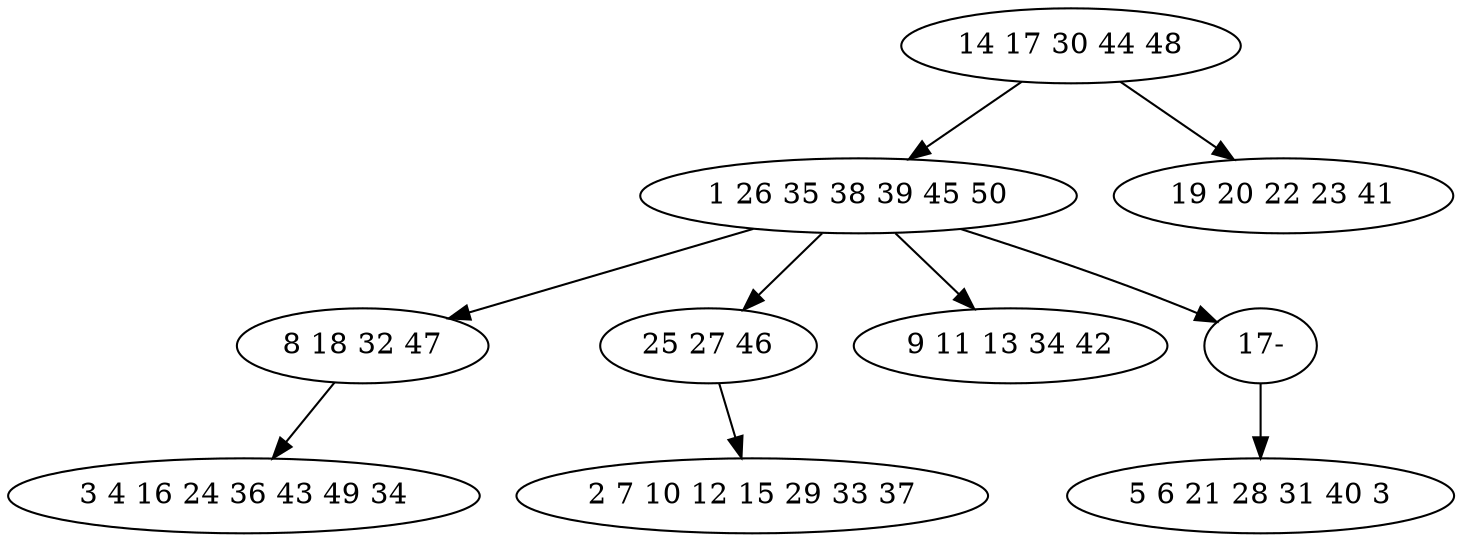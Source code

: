 digraph true_tree {
	"0" -> "1"
	"1" -> "2"
	"1" -> "3"
	"1" -> "4"
	"3" -> "5"
	"2" -> "6"
	"0" -> "7"
	"1" -> "9"
	"9" -> "8"
	"0" [label="14 17 30 44 48"];
	"1" [label="1 26 35 38 39 45 50"];
	"2" [label="8 18 32 47"];
	"3" [label="25 27 46"];
	"4" [label="9 11 13 34 42"];
	"5" [label="2 7 10 12 15 29 33 37"];
	"6" [label="3 4 16 24 36 43 49 34"];
	"7" [label="19 20 22 23 41"];
	"8" [label="5 6 21 28 31 40 3"];
	"9" [label="17-"];
}
